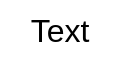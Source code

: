 <mxfile version="24.7.2" type="github">
  <diagram name="Сторінка-1" id="xcOiPEdLXPSDtQrs34Zi">
    <mxGraphModel dx="1018" dy="589" grid="1" gridSize="10" guides="1" tooltips="1" connect="1" arrows="1" fold="1" page="1" pageScale="1" pageWidth="827" pageHeight="1169" math="0" shadow="0">
      <root>
        <mxCell id="0" />
        <mxCell id="1" parent="0" />
        <mxCell id="savlvpQ5eppztg5KY2Nu-1" value="Text" style="text;html=1;align=center;verticalAlign=middle;whiteSpace=wrap;rounded=0;fontSize=16;" vertex="1" parent="1">
          <mxGeometry x="490" y="390" width="60" height="30" as="geometry" />
        </mxCell>
      </root>
    </mxGraphModel>
  </diagram>
</mxfile>
